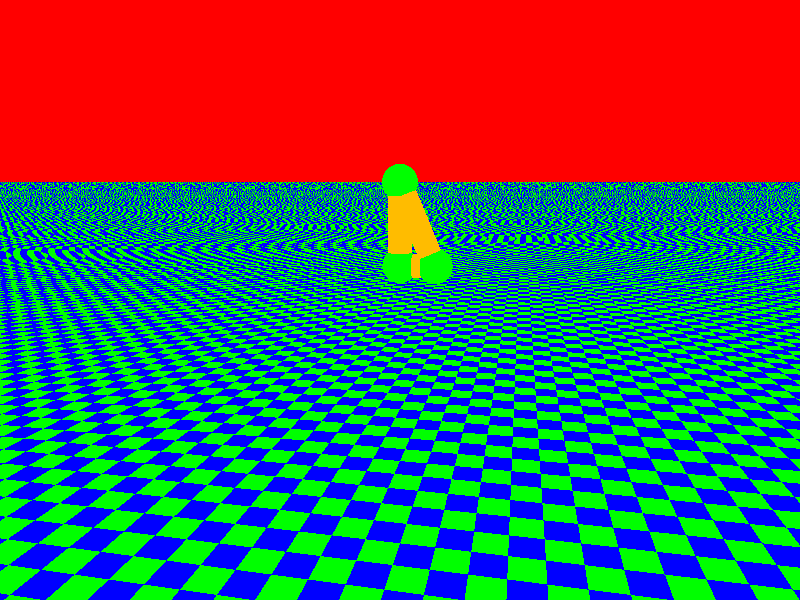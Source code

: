 //---------------------------------------//
// DISEÑO DE ESCENA: CÁMARA, LUZ Y PLANO //
//---------------------------------------//

#include "colors.inc" //Libreria de colores

background {color Red} //Color del fondo
	
camera {                     // Definimos la Cámara...
  location <10, 10, -50>  // Lugar desde donde "mira" la cámara.
  look_at <0, 0, 0>    // Punto al que la cámara está "mirando".  
}


#declare radio=1.5 ;
#declare radio1=1 ;


// Definiendo una molécula
sphere {<0,3,0> radio pigment {color Green}
            }

sphere {<3,3,0> radio pigment {color Green}
            }

sphere {<0,10,0> radio pigment {color Green}
            }

cylinder {<0,3,0>, <3,3,0> radio1 
 pigment {color Orange}
             }

cylinder {<3,3,0>, <0,10,0> radio1
 pigment {color Orange}  
            }

cylinder {<0,3,0>, <0,10,0> radio1
 pigment {color Orange}  
            }

// Luz
light_source {          //Definimos un foco de luz...
  <0, 100, -100>        //Colocamos luz arriba y hacia atrás
  rgb 1.75              //Color RGB (Red, Green, Blue) puesto a 1.75 (blanco brillante)
  
  parallel              //Indicamos que es LUZ PARALELA
  point_at <0, 0, 0>    //Indicamos a dónde apunta la fuente de luz paralela
}


plane { y, 0            //Colocamos un objeto (un plano)
  pigment {
    checker <0,1,0>, <0,0,1>
  }
}

